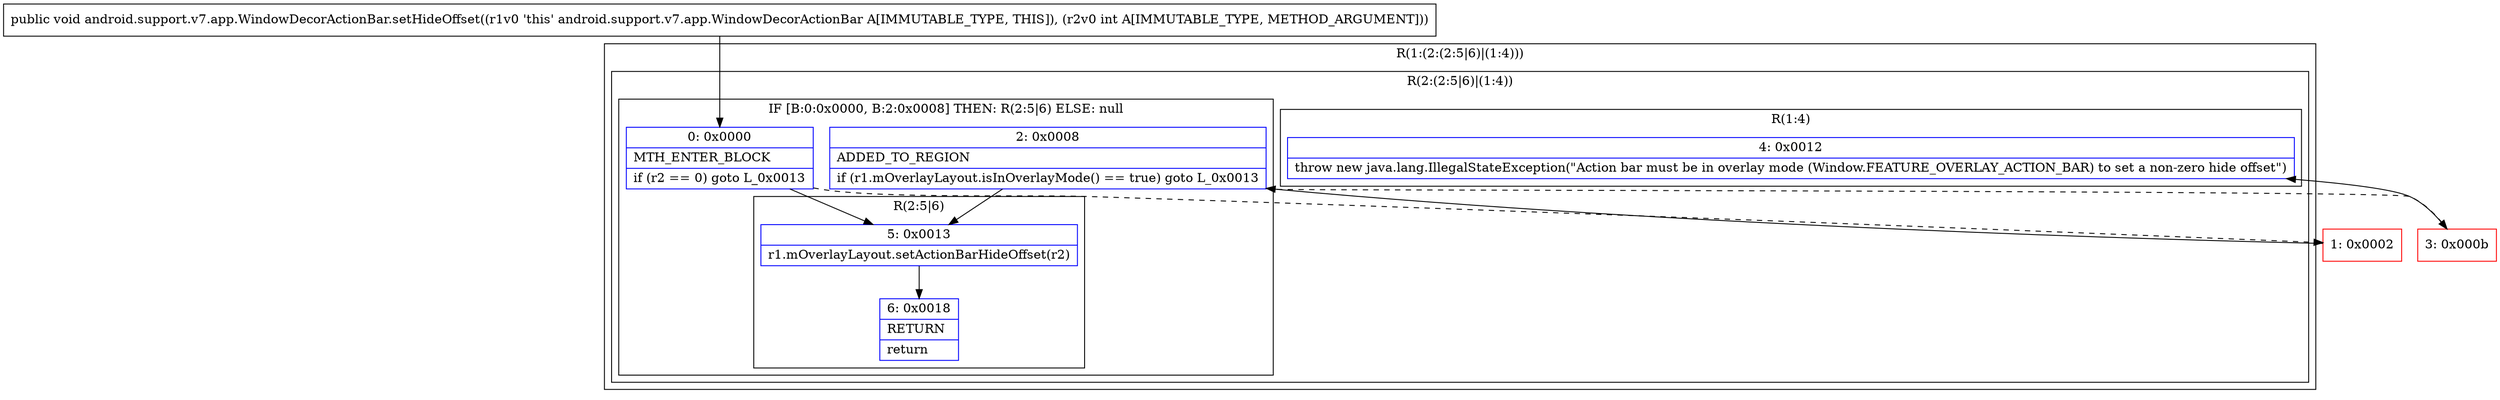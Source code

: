 digraph "CFG forandroid.support.v7.app.WindowDecorActionBar.setHideOffset(I)V" {
subgraph cluster_Region_259827205 {
label = "R(1:(2:(2:5|6)|(1:4)))";
node [shape=record,color=blue];
subgraph cluster_Region_347859849 {
label = "R(2:(2:5|6)|(1:4))";
node [shape=record,color=blue];
subgraph cluster_IfRegion_888495836 {
label = "IF [B:0:0x0000, B:2:0x0008] THEN: R(2:5|6) ELSE: null";
node [shape=record,color=blue];
Node_0 [shape=record,label="{0\:\ 0x0000|MTH_ENTER_BLOCK\l|if (r2 == 0) goto L_0x0013\l}"];
Node_2 [shape=record,label="{2\:\ 0x0008|ADDED_TO_REGION\l|if (r1.mOverlayLayout.isInOverlayMode() == true) goto L_0x0013\l}"];
subgraph cluster_Region_1898656470 {
label = "R(2:5|6)";
node [shape=record,color=blue];
Node_5 [shape=record,label="{5\:\ 0x0013|r1.mOverlayLayout.setActionBarHideOffset(r2)\l}"];
Node_6 [shape=record,label="{6\:\ 0x0018|RETURN\l|return\l}"];
}
}
subgraph cluster_Region_462286456 {
label = "R(1:4)";
node [shape=record,color=blue];
Node_4 [shape=record,label="{4\:\ 0x0012|throw new java.lang.IllegalStateException(\"Action bar must be in overlay mode (Window.FEATURE_OVERLAY_ACTION_BAR) to set a non\-zero hide offset\")\l}"];
}
}
}
Node_1 [shape=record,color=red,label="{1\:\ 0x0002}"];
Node_3 [shape=record,color=red,label="{3\:\ 0x000b}"];
MethodNode[shape=record,label="{public void android.support.v7.app.WindowDecorActionBar.setHideOffset((r1v0 'this' android.support.v7.app.WindowDecorActionBar A[IMMUTABLE_TYPE, THIS]), (r2v0 int A[IMMUTABLE_TYPE, METHOD_ARGUMENT])) }"];
MethodNode -> Node_0;
Node_0 -> Node_1[style=dashed];
Node_0 -> Node_5;
Node_2 -> Node_3[style=dashed];
Node_2 -> Node_5;
Node_5 -> Node_6;
Node_1 -> Node_2;
Node_3 -> Node_4;
}

